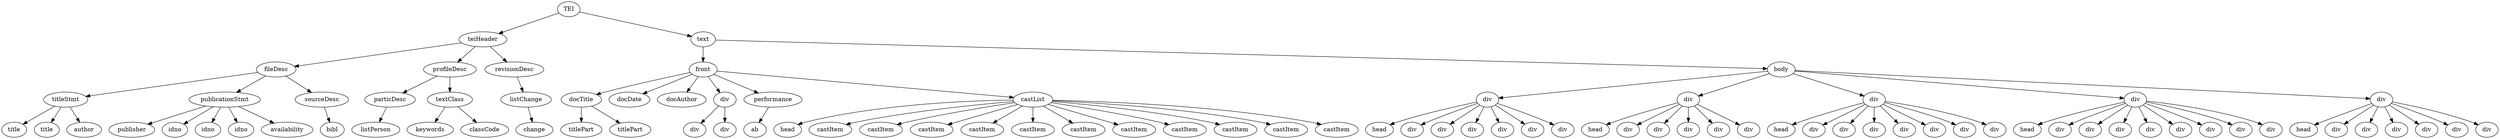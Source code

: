 digraph Tree {
	"t0" [label = "TEI"];
	"t1" [label = "teiHeader"];
	"t2" [label = "fileDesc"];
	"t3" [label = "titleStmt"];
	"t4" [label = "title"];
	"t5" [label = "title"];
	"t6" [label = "author"];
	"t7" [label = "publicationStmt"];
	"t8" [label = "publisher"];
	"t9" [label = "idno"];
	"t10" [label = "idno"];
	"t11" [label = "idno"];
	"t12" [label = "availability"];
	"t13" [label = "sourceDesc"];
	"t14" [label = "bibl"];
	"t15" [label = "profileDesc"];
	"t16" [label = "particDesc"];
	"t17" [label = "listPerson"];
	"t18" [label = "textClass"];
	"t19" [label = "keywords"];
	"t20" [label = "classCode"];
	"t21" [label = "revisionDesc"];
	"t22" [label = "listChange"];
	"t23" [label = "change"];
	"t24" [label = "text"];
	"t25" [label = "front"];
	"t26" [label = "docTitle"];
	"t27" [label = "titlePart"];
	"t28" [label = "titlePart"];
	"t29" [label = "docDate"];
	"t30" [label = "docAuthor"];
	"t31" [label = "div"];
	"t32" [label = "div"];
	"t33" [label = "div"];
	"t34" [label = "performance"];
	"t35" [label = "ab"];
	"t36" [label = "castList"];
	"t37" [label = "head"];
	"t38" [label = "castItem"];
	"t39" [label = "castItem"];
	"t40" [label = "castItem"];
	"t41" [label = "castItem"];
	"t42" [label = "castItem"];
	"t43" [label = "castItem"];
	"t44" [label = "castItem"];
	"t45" [label = "castItem"];
	"t46" [label = "castItem"];
	"t47" [label = "castItem"];
	"t48" [label = "castItem"];
	"t49" [label = "body"];
	"t50" [label = "div"];
	"t51" [label = "head"];
	"t52" [label = "div"];
	"t53" [label = "div"];
	"t54" [label = "div"];
	"t55" [label = "div"];
	"t56" [label = "div"];
	"t57" [label = "div"];
	"t58" [label = "div"];
	"t59" [label = "head"];
	"t60" [label = "div"];
	"t61" [label = "div"];
	"t62" [label = "div"];
	"t63" [label = "div"];
	"t64" [label = "div"];
	"t65" [label = "div"];
	"t66" [label = "head"];
	"t67" [label = "div"];
	"t68" [label = "div"];
	"t69" [label = "div"];
	"t70" [label = "div"];
	"t71" [label = "div"];
	"t72" [label = "div"];
	"t73" [label = "div"];
	"t74" [label = "div"];
	"t75" [label = "head"];
	"t76" [label = "div"];
	"t77" [label = "div"];
	"t78" [label = "div"];
	"t79" [label = "div"];
	"t80" [label = "div"];
	"t81" [label = "div"];
	"t82" [label = "div"];
	"t83" [label = "div"];
	"t84" [label = "div"];
	"t85" [label = "head"];
	"t86" [label = "div"];
	"t87" [label = "div"];
	"t88" [label = "div"];
	"t89" [label = "div"];
	"t90" [label = "div"];
	"t91" [label = "div"];
	"t0" -> "t1";
	"t1" -> "t2";
	"t2" -> "t3";
	"t3" -> "t4";
	"t3" -> "t5";
	"t3" -> "t6";
	"t2" -> "t7";
	"t7" -> "t8";
	"t7" -> "t9";
	"t7" -> "t10";
	"t7" -> "t11";
	"t7" -> "t12";
	"t2" -> "t13";
	"t13" -> "t14";
	"t1" -> "t15";
	"t15" -> "t16";
	"t16" -> "t17";
	"t15" -> "t18";
	"t18" -> "t19";
	"t18" -> "t20";
	"t1" -> "t21";
	"t21" -> "t22";
	"t22" -> "t23";
	"t0" -> "t24";
	"t24" -> "t25";
	"t25" -> "t26";
	"t26" -> "t27";
	"t26" -> "t28";
	"t25" -> "t29";
	"t25" -> "t30";
	"t25" -> "t31";
	"t31" -> "t32";
	"t31" -> "t33";
	"t25" -> "t34";
	"t34" -> "t35";
	"t25" -> "t36";
	"t36" -> "t37";
	"t36" -> "t38";
	"t36" -> "t39";
	"t36" -> "t40";
	"t36" -> "t41";
	"t36" -> "t42";
	"t36" -> "t43";
	"t36" -> "t44";
	"t36" -> "t45";
	"t36" -> "t46";
	"t36" -> "t47";
	"t36" -> "t48";
	"t24" -> "t49";
	"t49" -> "t50";
	"t50" -> "t51";
	"t50" -> "t52";
	"t50" -> "t53";
	"t50" -> "t54";
	"t50" -> "t55";
	"t50" -> "t56";
	"t50" -> "t57";
	"t49" -> "t58";
	"t58" -> "t59";
	"t58" -> "t60";
	"t58" -> "t61";
	"t58" -> "t62";
	"t58" -> "t63";
	"t58" -> "t64";
	"t49" -> "t65";
	"t65" -> "t66";
	"t65" -> "t67";
	"t65" -> "t68";
	"t65" -> "t69";
	"t65" -> "t70";
	"t65" -> "t71";
	"t65" -> "t72";
	"t65" -> "t73";
	"t49" -> "t74";
	"t74" -> "t75";
	"t74" -> "t76";
	"t74" -> "t77";
	"t74" -> "t78";
	"t74" -> "t79";
	"t74" -> "t80";
	"t74" -> "t81";
	"t74" -> "t82";
	"t74" -> "t83";
	"t49" -> "t84";
	"t84" -> "t85";
	"t84" -> "t86";
	"t84" -> "t87";
	"t84" -> "t88";
	"t84" -> "t89";
	"t84" -> "t90";
	"t84" -> "t91";
}

